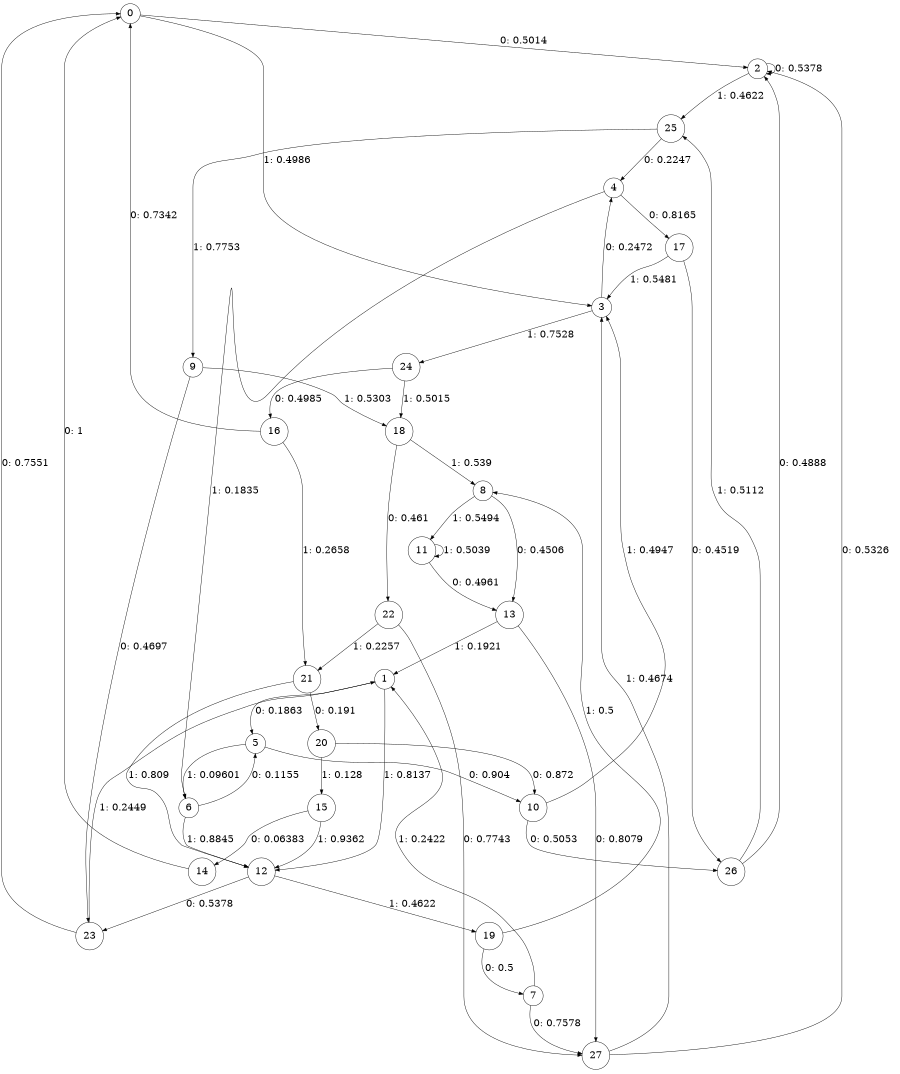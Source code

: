 digraph "ch15concat_phase3_L10" {
size = "6,8.5";
ratio = "fill";
node [shape = circle];
node [fontsize = 24];
edge [fontsize = 24];
0 -> 2 [label = "0: 0.5014   "];
0 -> 3 [label = "1: 0.4986   "];
1 -> 5 [label = "0: 0.1863   "];
1 -> 12 [label = "1: 0.8137   "];
2 -> 2 [label = "0: 0.5378   "];
2 -> 25 [label = "1: 0.4622   "];
3 -> 4 [label = "0: 0.2472   "];
3 -> 24 [label = "1: 0.7528   "];
4 -> 17 [label = "0: 0.8165   "];
4 -> 6 [label = "1: 0.1835   "];
5 -> 10 [label = "0: 0.904    "];
5 -> 6 [label = "1: 0.09601  "];
6 -> 5 [label = "0: 0.1155   "];
6 -> 12 [label = "1: 0.8845   "];
7 -> 27 [label = "0: 0.7578   "];
7 -> 1 [label = "1: 0.2422   "];
8 -> 13 [label = "0: 0.4506   "];
8 -> 11 [label = "1: 0.5494   "];
9 -> 23 [label = "0: 0.4697   "];
9 -> 18 [label = "1: 0.5303   "];
10 -> 26 [label = "0: 0.5053   "];
10 -> 3 [label = "1: 0.4947   "];
11 -> 13 [label = "0: 0.4961   "];
11 -> 11 [label = "1: 0.5039   "];
12 -> 23 [label = "0: 0.5378   "];
12 -> 19 [label = "1: 0.4622   "];
13 -> 27 [label = "0: 0.8079   "];
13 -> 1 [label = "1: 0.1921   "];
14 -> 0 [label = "0: 1        "];
15 -> 14 [label = "0: 0.06383  "];
15 -> 12 [label = "1: 0.9362   "];
16 -> 0 [label = "0: 0.7342   "];
16 -> 21 [label = "1: 0.2658   "];
17 -> 26 [label = "0: 0.4519   "];
17 -> 3 [label = "1: 0.5481   "];
18 -> 22 [label = "0: 0.461    "];
18 -> 8 [label = "1: 0.539    "];
19 -> 7 [label = "0: 0.5      "];
19 -> 8 [label = "1: 0.5      "];
20 -> 10 [label = "0: 0.872    "];
20 -> 15 [label = "1: 0.128    "];
21 -> 20 [label = "0: 0.191    "];
21 -> 12 [label = "1: 0.809    "];
22 -> 27 [label = "0: 0.7743   "];
22 -> 21 [label = "1: 0.2257   "];
23 -> 0 [label = "0: 0.7551   "];
23 -> 1 [label = "1: 0.2449   "];
24 -> 16 [label = "0: 0.4985   "];
24 -> 18 [label = "1: 0.5015   "];
25 -> 4 [label = "0: 0.2247   "];
25 -> 9 [label = "1: 0.7753   "];
26 -> 2 [label = "0: 0.4888   "];
26 -> 25 [label = "1: 0.5112   "];
27 -> 2 [label = "0: 0.5326   "];
27 -> 3 [label = "1: 0.4674   "];
}